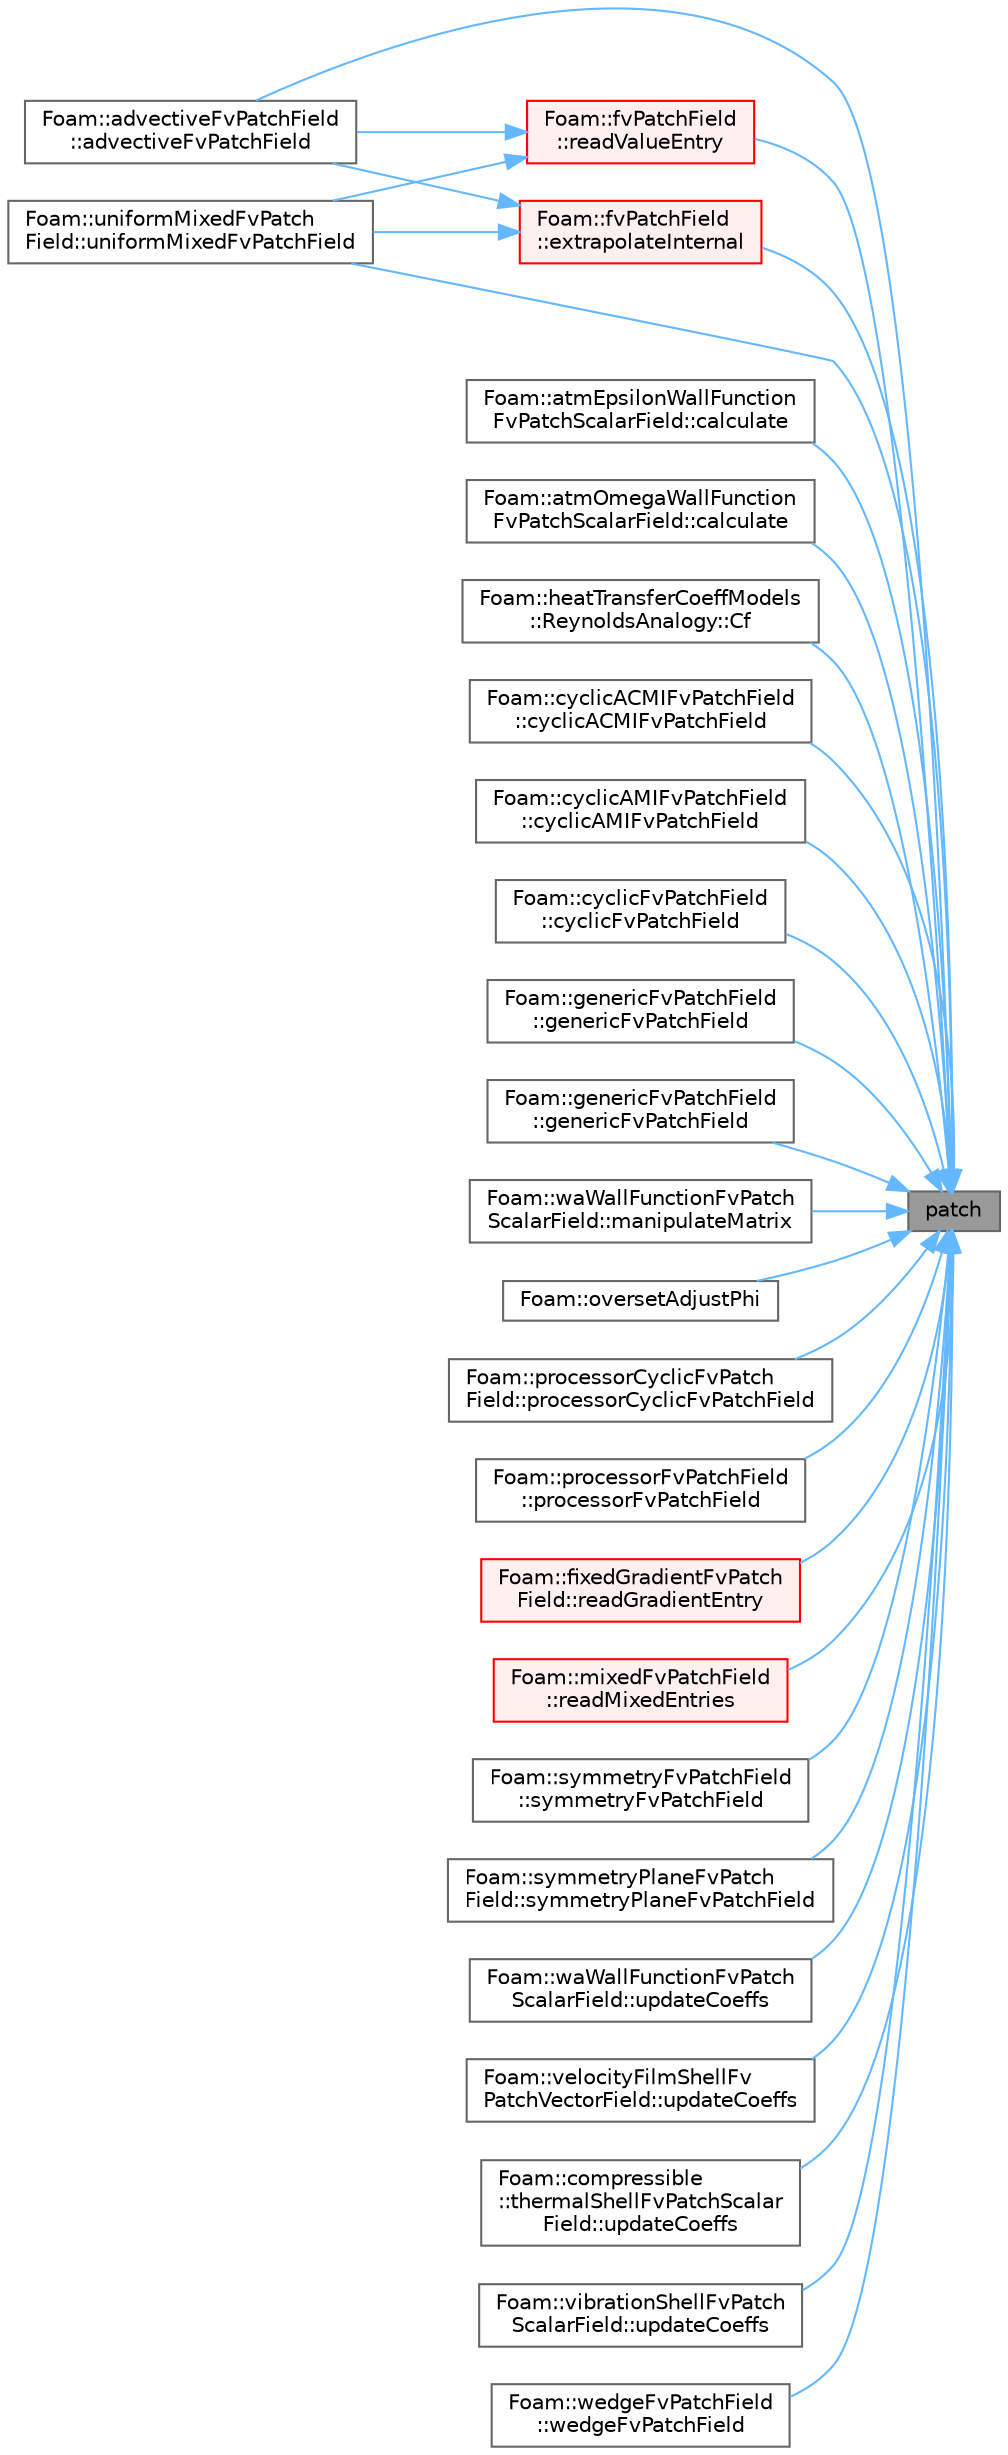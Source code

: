 digraph "patch"
{
 // LATEX_PDF_SIZE
  bgcolor="transparent";
  edge [fontname=Helvetica,fontsize=10,labelfontname=Helvetica,labelfontsize=10];
  node [fontname=Helvetica,fontsize=10,shape=box,height=0.2,width=0.4];
  rankdir="RL";
  Node1 [id="Node000001",label="patch",height=0.2,width=0.4,color="gray40", fillcolor="grey60", style="filled", fontcolor="black",tooltip=" "];
  Node1 -> Node2 [id="edge1_Node000001_Node000002",dir="back",color="steelblue1",style="solid",tooltip=" "];
  Node2 [id="Node000002",label="Foam::advectiveFvPatchField\l::advectiveFvPatchField",height=0.2,width=0.4,color="grey40", fillcolor="white", style="filled",URL="$classFoam_1_1advectiveFvPatchField.html#a1c65ec048eedf6c214cf2d15c235ee67",tooltip=" "];
  Node1 -> Node3 [id="edge2_Node000001_Node000003",dir="back",color="steelblue1",style="solid",tooltip=" "];
  Node3 [id="Node000003",label="Foam::atmEpsilonWallFunction\lFvPatchScalarField::calculate",height=0.2,width=0.4,color="grey40", fillcolor="white", style="filled",URL="$classFoam_1_1atmEpsilonWallFunctionFvPatchScalarField.html#a9b10d949afa36a0fe772c66e94719865",tooltip=" "];
  Node1 -> Node4 [id="edge3_Node000001_Node000004",dir="back",color="steelblue1",style="solid",tooltip=" "];
  Node4 [id="Node000004",label="Foam::atmOmegaWallFunction\lFvPatchScalarField::calculate",height=0.2,width=0.4,color="grey40", fillcolor="white", style="filled",URL="$classFoam_1_1atmOmegaWallFunctionFvPatchScalarField.html#a198ab1edcd6a58e1f422febaac58dacc",tooltip=" "];
  Node1 -> Node5 [id="edge4_Node000001_Node000005",dir="back",color="steelblue1",style="solid",tooltip=" "];
  Node5 [id="Node000005",label="Foam::heatTransferCoeffModels\l::ReynoldsAnalogy::Cf",height=0.2,width=0.4,color="grey40", fillcolor="white", style="filled",URL="$classFoam_1_1heatTransferCoeffModels_1_1ReynoldsAnalogy.html#acce7669b2b92d455d6aecfa951e1d8b9",tooltip=" "];
  Node1 -> Node6 [id="edge5_Node000001_Node000006",dir="back",color="steelblue1",style="solid",tooltip=" "];
  Node6 [id="Node000006",label="Foam::cyclicACMIFvPatchField\l::cyclicACMIFvPatchField",height=0.2,width=0.4,color="grey40", fillcolor="white", style="filled",URL="$classFoam_1_1cyclicACMIFvPatchField.html#a53224b1b173a0e13bd262b64af761335",tooltip=" "];
  Node1 -> Node7 [id="edge6_Node000001_Node000007",dir="back",color="steelblue1",style="solid",tooltip=" "];
  Node7 [id="Node000007",label="Foam::cyclicAMIFvPatchField\l::cyclicAMIFvPatchField",height=0.2,width=0.4,color="grey40", fillcolor="white", style="filled",URL="$classFoam_1_1cyclicAMIFvPatchField.html#a17e576bcb9a07ca92f483c3caeacb630",tooltip=" "];
  Node1 -> Node8 [id="edge7_Node000001_Node000008",dir="back",color="steelblue1",style="solid",tooltip=" "];
  Node8 [id="Node000008",label="Foam::cyclicFvPatchField\l::cyclicFvPatchField",height=0.2,width=0.4,color="grey40", fillcolor="white", style="filled",URL="$classFoam_1_1cyclicFvPatchField.html#a1c3655ab238a4690e59a0176eb1214d8",tooltip=" "];
  Node1 -> Node9 [id="edge8_Node000001_Node000009",dir="back",color="steelblue1",style="solid",tooltip=" "];
  Node9 [id="Node000009",label="Foam::fvPatchField\l::extrapolateInternal",height=0.2,width=0.4,color="red", fillcolor="#FFF0F0", style="filled",URL="$classFoam_1_1fvPatchField.html#ad941697e32aa2ca9e41107ff773d5d60",tooltip=" "];
  Node9 -> Node2 [id="edge9_Node000009_Node000002",dir="back",color="steelblue1",style="solid",tooltip=" "];
  Node9 -> Node27 [id="edge10_Node000009_Node000027",dir="back",color="steelblue1",style="solid",tooltip=" "];
  Node27 [id="Node000027",label="Foam::uniformMixedFvPatch\lField::uniformMixedFvPatchField",height=0.2,width=0.4,color="grey40", fillcolor="white", style="filled",URL="$classFoam_1_1uniformMixedFvPatchField.html#a790d2f7883750717d90877576331abae",tooltip=" "];
  Node1 -> Node29 [id="edge11_Node000001_Node000029",dir="back",color="steelblue1",style="solid",tooltip=" "];
  Node29 [id="Node000029",label="Foam::genericFvPatchField\l::genericFvPatchField",height=0.2,width=0.4,color="grey40", fillcolor="white", style="filled",URL="$classFoam_1_1genericFvPatchField.html#ab55dc2b31f5662bc962bd4138a1f8614",tooltip=" "];
  Node1 -> Node30 [id="edge12_Node000001_Node000030",dir="back",color="steelblue1",style="solid",tooltip=" "];
  Node30 [id="Node000030",label="Foam::genericFvPatchField\l::genericFvPatchField",height=0.2,width=0.4,color="grey40", fillcolor="white", style="filled",URL="$classFoam_1_1genericFvPatchField.html#a55caa01e757d3893cd3a7034439317d9",tooltip=" "];
  Node1 -> Node31 [id="edge13_Node000001_Node000031",dir="back",color="steelblue1",style="solid",tooltip=" "];
  Node31 [id="Node000031",label="Foam::waWallFunctionFvPatch\lScalarField::manipulateMatrix",height=0.2,width=0.4,color="grey40", fillcolor="white", style="filled",URL="$classFoam_1_1waWallFunctionFvPatchScalarField.html#a3f0cafc1e1afd9a71ada8385e3fa343a",tooltip=" "];
  Node1 -> Node32 [id="edge14_Node000001_Node000032",dir="back",color="steelblue1",style="solid",tooltip=" "];
  Node32 [id="Node000032",label="Foam::oversetAdjustPhi",height=0.2,width=0.4,color="grey40", fillcolor="white", style="filled",URL="$namespaceFoam.html#a1c82c5297714ead17bf2ddf9d8c4b401",tooltip=" "];
  Node1 -> Node33 [id="edge15_Node000001_Node000033",dir="back",color="steelblue1",style="solid",tooltip=" "];
  Node33 [id="Node000033",label="Foam::processorCyclicFvPatch\lField::processorCyclicFvPatchField",height=0.2,width=0.4,color="grey40", fillcolor="white", style="filled",URL="$classFoam_1_1processorCyclicFvPatchField.html#a4a7f4499fd45cac3078d911bf9e64072",tooltip=" "];
  Node1 -> Node34 [id="edge16_Node000001_Node000034",dir="back",color="steelblue1",style="solid",tooltip=" "];
  Node34 [id="Node000034",label="Foam::processorFvPatchField\l::processorFvPatchField",height=0.2,width=0.4,color="grey40", fillcolor="white", style="filled",URL="$classFoam_1_1processorFvPatchField.html#a0b5b1b1b30243d74fc63341ccf333e9b",tooltip=" "];
  Node1 -> Node35 [id="edge17_Node000001_Node000035",dir="back",color="steelblue1",style="solid",tooltip=" "];
  Node35 [id="Node000035",label="Foam::fixedGradientFvPatch\lField::readGradientEntry",height=0.2,width=0.4,color="red", fillcolor="#FFF0F0", style="filled",URL="$classFoam_1_1fixedGradientFvPatchField.html#a80a3e351e03780e002035e2bc1d447c8",tooltip=" "];
  Node1 -> Node36 [id="edge18_Node000001_Node000036",dir="back",color="steelblue1",style="solid",tooltip=" "];
  Node36 [id="Node000036",label="Foam::mixedFvPatchField\l::readMixedEntries",height=0.2,width=0.4,color="red", fillcolor="#FFF0F0", style="filled",URL="$classFoam_1_1mixedFvPatchField.html#abe59da969740835f9a89ab12e7ff2048",tooltip=" "];
  Node1 -> Node39 [id="edge19_Node000001_Node000039",dir="back",color="steelblue1",style="solid",tooltip=" "];
  Node39 [id="Node000039",label="Foam::fvPatchField\l::readValueEntry",height=0.2,width=0.4,color="red", fillcolor="#FFF0F0", style="filled",URL="$classFoam_1_1fvPatchField.html#acc37ee6906b724e1f390ed08e55df367",tooltip=" "];
  Node39 -> Node2 [id="edge20_Node000039_Node000002",dir="back",color="steelblue1",style="solid",tooltip=" "];
  Node39 -> Node27 [id="edge21_Node000039_Node000027",dir="back",color="steelblue1",style="solid",tooltip=" "];
  Node1 -> Node59 [id="edge22_Node000001_Node000059",dir="back",color="steelblue1",style="solid",tooltip=" "];
  Node59 [id="Node000059",label="Foam::symmetryFvPatchField\l::symmetryFvPatchField",height=0.2,width=0.4,color="grey40", fillcolor="white", style="filled",URL="$classFoam_1_1symmetryFvPatchField.html#a9b79d969b304601d0a6d2d909138cbbb",tooltip=" "];
  Node1 -> Node60 [id="edge23_Node000001_Node000060",dir="back",color="steelblue1",style="solid",tooltip=" "];
  Node60 [id="Node000060",label="Foam::symmetryPlaneFvPatch\lField::symmetryPlaneFvPatchField",height=0.2,width=0.4,color="grey40", fillcolor="white", style="filled",URL="$classFoam_1_1symmetryPlaneFvPatchField.html#a0548de9c97d7a950945707612fc993f5",tooltip=" "];
  Node1 -> Node27 [id="edge24_Node000001_Node000027",dir="back",color="steelblue1",style="solid",tooltip=" "];
  Node1 -> Node61 [id="edge25_Node000001_Node000061",dir="back",color="steelblue1",style="solid",tooltip=" "];
  Node61 [id="Node000061",label="Foam::waWallFunctionFvPatch\lScalarField::updateCoeffs",height=0.2,width=0.4,color="grey40", fillcolor="white", style="filled",URL="$classFoam_1_1waWallFunctionFvPatchScalarField.html#a7e24eafac629d3733181cd942d4c902f",tooltip=" "];
  Node1 -> Node62 [id="edge26_Node000001_Node000062",dir="back",color="steelblue1",style="solid",tooltip=" "];
  Node62 [id="Node000062",label="Foam::velocityFilmShellFv\lPatchVectorField::updateCoeffs",height=0.2,width=0.4,color="grey40", fillcolor="white", style="filled",URL="$classFoam_1_1velocityFilmShellFvPatchVectorField.html#a7e24eafac629d3733181cd942d4c902f",tooltip=" "];
  Node1 -> Node63 [id="edge27_Node000001_Node000063",dir="back",color="steelblue1",style="solid",tooltip=" "];
  Node63 [id="Node000063",label="Foam::compressible\l::thermalShellFvPatchScalar\lField::updateCoeffs",height=0.2,width=0.4,color="grey40", fillcolor="white", style="filled",URL="$classFoam_1_1compressible_1_1thermalShellFvPatchScalarField.html#a7e24eafac629d3733181cd942d4c902f",tooltip=" "];
  Node1 -> Node64 [id="edge28_Node000001_Node000064",dir="back",color="steelblue1",style="solid",tooltip=" "];
  Node64 [id="Node000064",label="Foam::vibrationShellFvPatch\lScalarField::updateCoeffs",height=0.2,width=0.4,color="grey40", fillcolor="white", style="filled",URL="$classFoam_1_1vibrationShellFvPatchScalarField.html#a7e24eafac629d3733181cd942d4c902f",tooltip=" "];
  Node1 -> Node65 [id="edge29_Node000001_Node000065",dir="back",color="steelblue1",style="solid",tooltip=" "];
  Node65 [id="Node000065",label="Foam::wedgeFvPatchField\l::wedgeFvPatchField",height=0.2,width=0.4,color="grey40", fillcolor="white", style="filled",URL="$classFoam_1_1wedgeFvPatchField.html#a1547f3020b879d9207cbd696d7627b0a",tooltip=" "];
}
